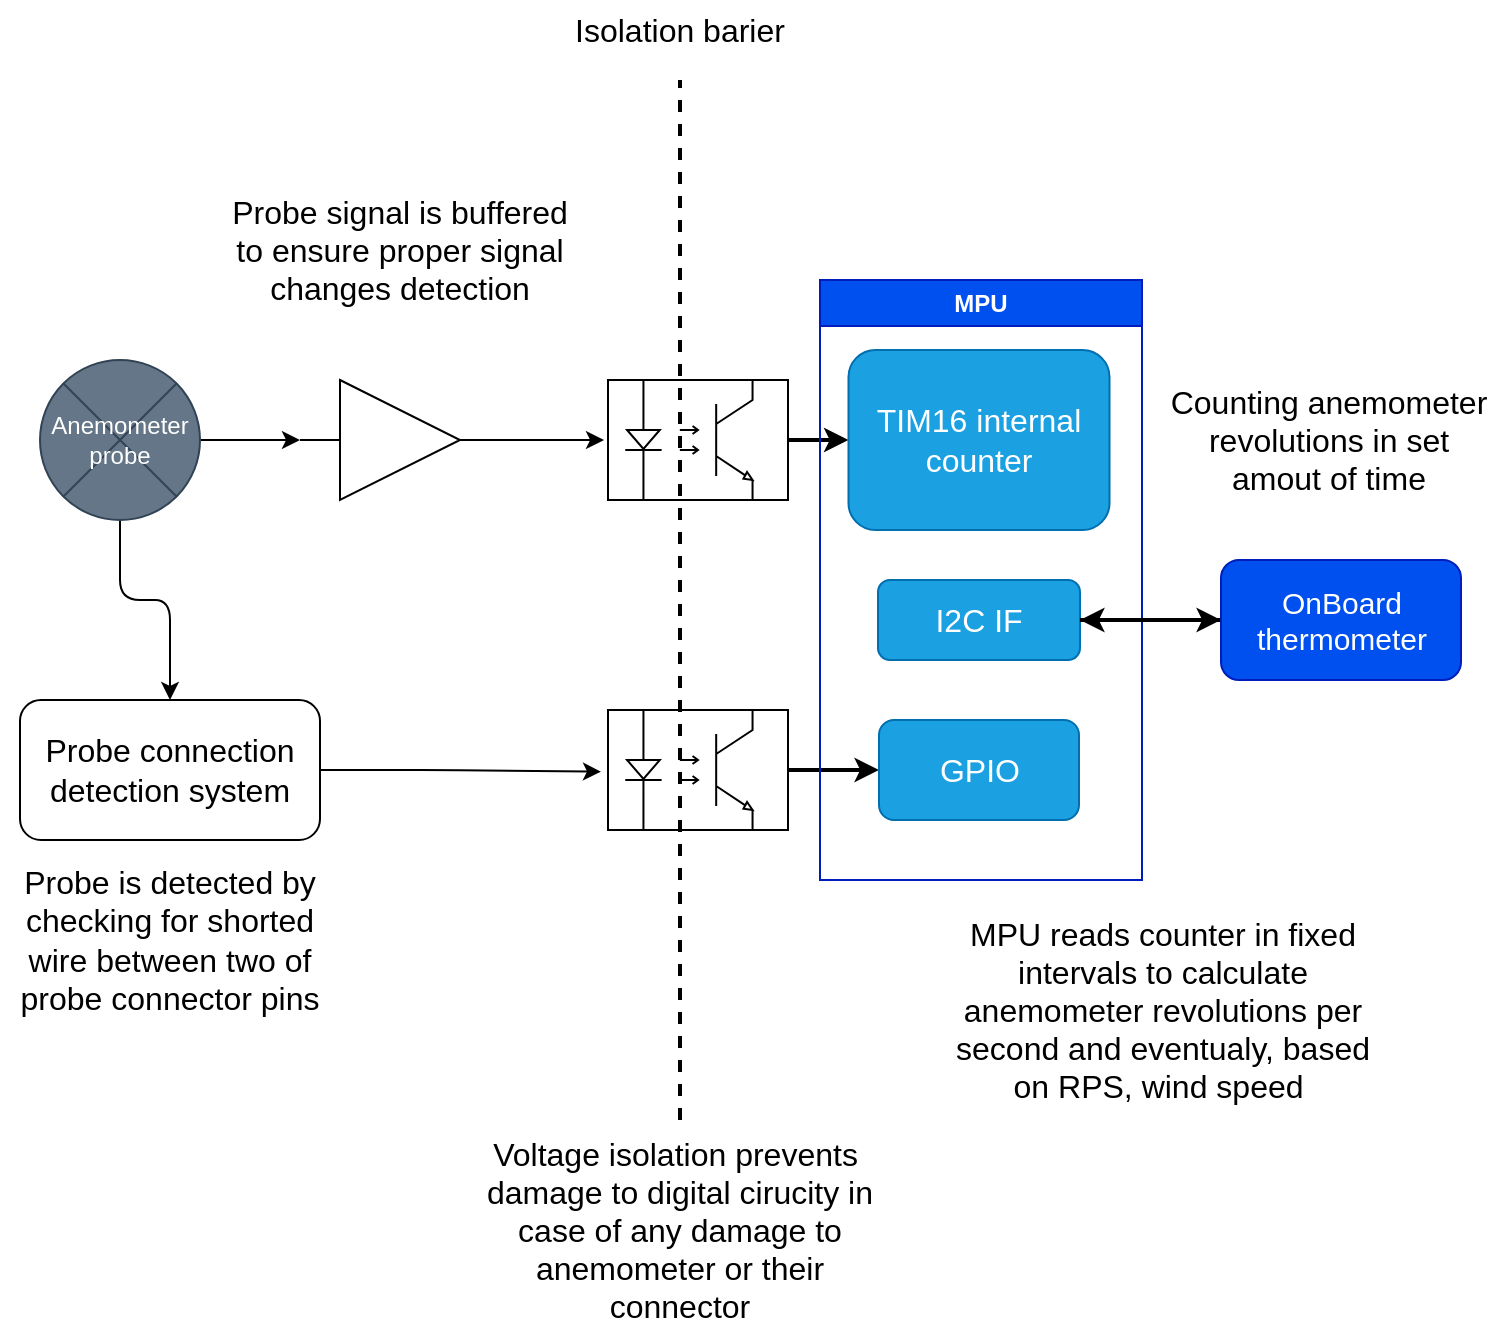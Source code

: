 <mxfile>
    <diagram id="7pzUA9U_TGJYkWVK5Ic6" name="Page-1">
        <mxGraphModel dx="942" dy="650" grid="1" gridSize="10" guides="1" tooltips="1" connect="1" arrows="1" fold="1" page="1" pageScale="1" pageWidth="827" pageHeight="1169" math="0" shadow="0">
            <root>
                <mxCell id="0"/>
                <mxCell id="1" parent="0"/>
                <mxCell id="26" style="edgeStyle=none;html=1;entryX=0;entryY=0.5;entryDx=0;entryDy=0;strokeWidth=2;fontSize=16;" parent="1" source="3" target="36" edge="1">
                    <mxGeometry relative="1" as="geometry">
                        <mxPoint x="509" y="290" as="targetPoint"/>
                    </mxGeometry>
                </mxCell>
                <mxCell id="3" value="" style="verticalLabelPosition=bottom;shadow=0;dashed=0;align=center;html=1;verticalAlign=top;shape=mxgraph.electrical.opto_electronics.opto-coupler;direction=west;flipV=1;flipH=1;" parent="1" vertex="1">
                    <mxGeometry x="373" y="260" width="90" height="60" as="geometry"/>
                </mxCell>
                <mxCell id="9" style="edgeStyle=none;html=1;entryX=0;entryY=0.5;entryDx=0;entryDy=0;fontSize=16;" parent="1" source="5" target="8" edge="1">
                    <mxGeometry relative="1" as="geometry"/>
                </mxCell>
                <mxCell id="20" style="edgeStyle=none;html=1;entryX=0.5;entryY=0;entryDx=0;entryDy=0;fontSize=16;" parent="1" source="5" target="19" edge="1">
                    <mxGeometry relative="1" as="geometry">
                        <Array as="points">
                            <mxPoint x="129" y="370"/>
                            <mxPoint x="154" y="370"/>
                        </Array>
                    </mxGeometry>
                </mxCell>
                <mxCell id="5" value="Anemometer probe" style="shape=sumEllipse;perimeter=ellipsePerimeter;whiteSpace=wrap;html=1;backgroundOutline=1;fillColor=#647687;fontColor=#ffffff;strokeColor=#314354;" parent="1" vertex="1">
                    <mxGeometry x="89" y="250" width="80" height="80" as="geometry"/>
                </mxCell>
                <mxCell id="11" style="edgeStyle=none;html=1;entryX=-0.022;entryY=0.5;entryDx=0;entryDy=0;entryPerimeter=0;fontSize=16;" parent="1" source="8" target="3" edge="1">
                    <mxGeometry relative="1" as="geometry"/>
                </mxCell>
                <mxCell id="8" value="" style="verticalLabelPosition=bottom;shadow=0;dashed=0;align=center;html=1;verticalAlign=top;shape=mxgraph.electrical.logic_gates.buffer2;fontSize=16;" parent="1" vertex="1">
                    <mxGeometry x="219" y="260" width="100" height="60" as="geometry"/>
                </mxCell>
                <mxCell id="37" style="edgeStyle=none;html=1;entryX=0;entryY=0.5;entryDx=0;entryDy=0;strokeWidth=2;" edge="1" parent="1" source="10" target="30">
                    <mxGeometry relative="1" as="geometry"/>
                </mxCell>
                <mxCell id="10" value="" style="verticalLabelPosition=bottom;shadow=0;dashed=0;align=center;html=1;verticalAlign=top;shape=mxgraph.electrical.opto_electronics.opto-coupler;direction=west;flipV=1;flipH=1;" parent="1" vertex="1">
                    <mxGeometry x="373" y="425" width="90" height="60" as="geometry"/>
                </mxCell>
                <mxCell id="18" value="Probe is detected by checking for shorted wire between two of probe connector pins" style="text;html=1;strokeColor=none;fillColor=none;align=center;verticalAlign=middle;whiteSpace=wrap;rounded=0;fontSize=16;" parent="1" vertex="1">
                    <mxGeometry x="69" y="495" width="170" height="90" as="geometry"/>
                </mxCell>
                <mxCell id="21" style="edgeStyle=none;html=1;entryX=-0.039;entryY=0.514;entryDx=0;entryDy=0;entryPerimeter=0;fontSize=16;" parent="1" source="19" target="10" edge="1">
                    <mxGeometry relative="1" as="geometry">
                        <Array as="points">
                            <mxPoint x="289" y="455"/>
                        </Array>
                    </mxGeometry>
                </mxCell>
                <mxCell id="19" value="Probe connection detection system" style="rounded=1;whiteSpace=wrap;html=1;fontSize=16;" parent="1" vertex="1">
                    <mxGeometry x="79" y="420" width="150" height="70" as="geometry"/>
                </mxCell>
                <mxCell id="22" value="Probe signal is buffered to ensure proper signal changes detection" style="text;html=1;strokeColor=none;fillColor=none;align=center;verticalAlign=middle;whiteSpace=wrap;rounded=0;fontSize=16;" parent="1" vertex="1">
                    <mxGeometry x="184" y="150" width="170" height="90" as="geometry"/>
                </mxCell>
                <mxCell id="24" value="" style="endArrow=none;dashed=1;html=1;fontSize=16;strokeWidth=2;" parent="1" edge="1">
                    <mxGeometry width="50" height="50" relative="1" as="geometry">
                        <mxPoint x="409" y="630" as="sourcePoint"/>
                        <mxPoint x="409" y="110" as="targetPoint"/>
                    </mxGeometry>
                </mxCell>
                <mxCell id="25" value="Isolation barier" style="text;html=1;strokeColor=none;fillColor=none;align=center;verticalAlign=middle;whiteSpace=wrap;rounded=0;fontSize=16;" parent="1" vertex="1">
                    <mxGeometry x="339" y="70" width="140" height="30" as="geometry"/>
                </mxCell>
                <mxCell id="30" value="GPIO" style="rounded=1;whiteSpace=wrap;html=1;fontSize=16;fillColor=#1ba1e2;fontColor=#ffffff;strokeColor=#006EAF;" parent="1" vertex="1">
                    <mxGeometry x="508.5" y="430" width="100" height="50" as="geometry"/>
                </mxCell>
                <mxCell id="33" value="MPU reads counter in fixed intervals to calculate anemometer revolutions per second and eventualy,&amp;nbsp;based on RPS, wind speed&amp;nbsp;" style="text;html=1;strokeColor=none;fillColor=none;align=center;verticalAlign=middle;whiteSpace=wrap;rounded=0;fontSize=16;" parent="1" vertex="1">
                    <mxGeometry x="540" y="520" width="221" height="110" as="geometry"/>
                </mxCell>
                <mxCell id="34" value="Counting anemometer revolutions in set amout of time" style="text;html=1;strokeColor=none;fillColor=none;align=center;verticalAlign=middle;whiteSpace=wrap;rounded=0;fontSize=16;" parent="1" vertex="1">
                    <mxGeometry x="650" y="245" width="167" height="90" as="geometry"/>
                </mxCell>
                <mxCell id="35" value="Voltage isolation prevents&amp;nbsp; damage to digital cirucity in case of any damage to anemometer or their connector" style="text;html=1;strokeColor=none;fillColor=none;align=center;verticalAlign=middle;whiteSpace=wrap;rounded=0;fontSize=16;" parent="1" vertex="1">
                    <mxGeometry x="299" y="640" width="220" height="90" as="geometry"/>
                </mxCell>
                <mxCell id="36" value="TIM16 internal counter" style="rounded=1;whiteSpace=wrap;html=1;fontSize=16;fillColor=#1ba1e2;fontColor=#ffffff;strokeColor=#006EAF;" vertex="1" parent="1">
                    <mxGeometry x="493.25" y="245" width="130.5" height="90" as="geometry"/>
                </mxCell>
                <mxCell id="38" value="MPU" style="swimlane;whiteSpace=wrap;html=1;fillColor=#0050ef;fontColor=#ffffff;strokeColor=#001DBC;" vertex="1" parent="1">
                    <mxGeometry x="479" y="210" width="161" height="300" as="geometry"/>
                </mxCell>
                <mxCell id="39" value="&lt;font style=&quot;font-size: 16px;&quot;&gt;I2C IF&lt;/font&gt;" style="rounded=1;whiteSpace=wrap;html=1;fillColor=#1ba1e2;fontColor=#ffffff;strokeColor=#006EAF;" vertex="1" parent="38">
                    <mxGeometry x="29" y="150" width="101" height="40" as="geometry"/>
                </mxCell>
                <mxCell id="42" style="edgeStyle=none;html=1;entryX=1;entryY=0.5;entryDx=0;entryDy=0;strokeWidth=2;fontSize=15;" edge="1" parent="1" source="40" target="39">
                    <mxGeometry relative="1" as="geometry"/>
                </mxCell>
                <mxCell id="40" value="&lt;font style=&quot;font-size: 15px;&quot;&gt;OnBoard thermometer&lt;/font&gt;" style="whiteSpace=wrap;html=1;fillColor=#0050ef;strokeColor=#001DBC;fontColor=#ffffff;rounded=1;" vertex="1" parent="1">
                    <mxGeometry x="679.5" y="350" width="120" height="60" as="geometry"/>
                </mxCell>
                <mxCell id="41" value="" style="edgeStyle=none;html=1;strokeWidth=2;fontSize=16;" edge="1" parent="1" source="39" target="40">
                    <mxGeometry relative="1" as="geometry"/>
                </mxCell>
            </root>
        </mxGraphModel>
    </diagram>
</mxfile>